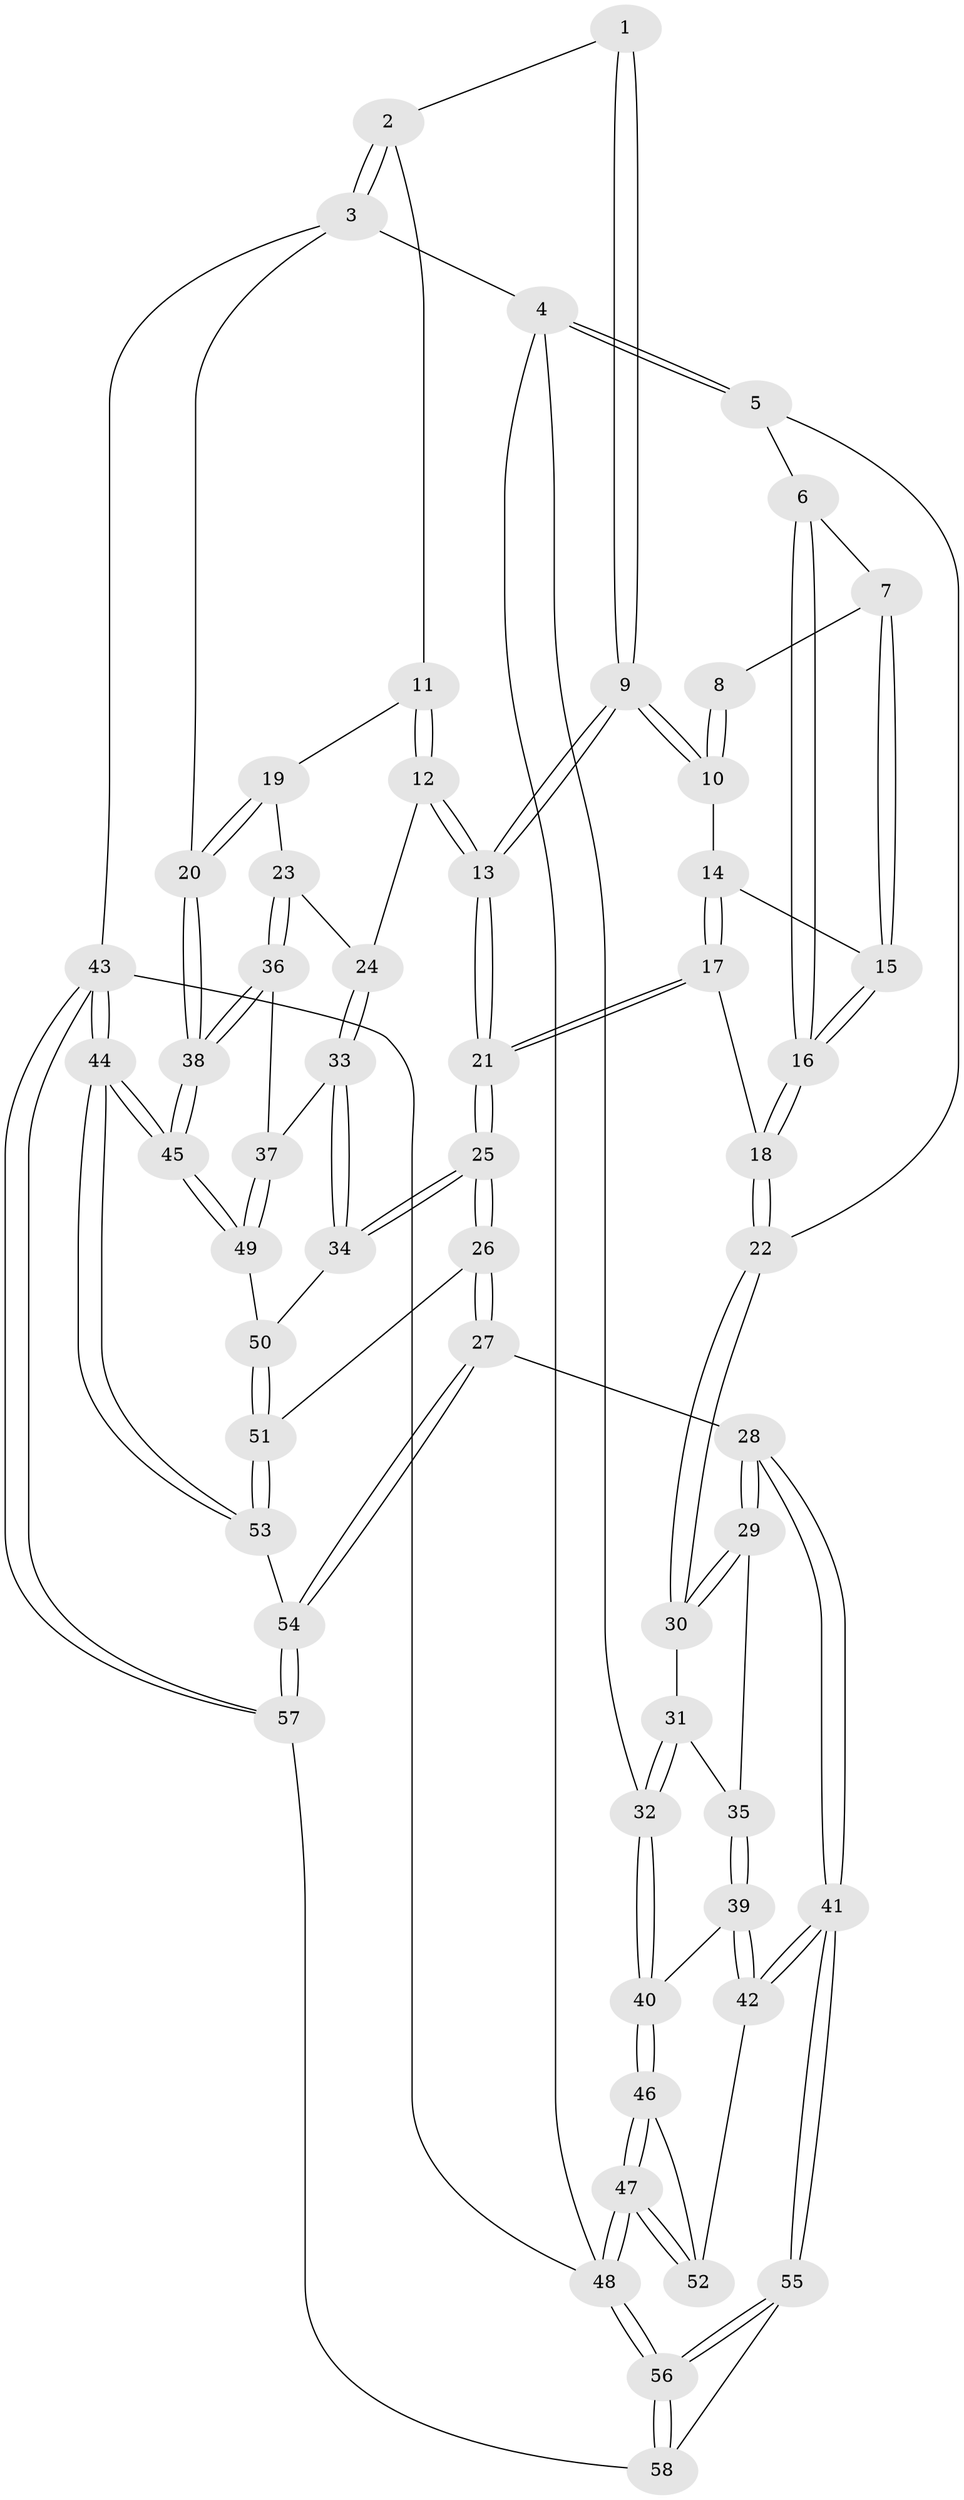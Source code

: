 // Generated by graph-tools (version 1.1) at 2025/38/03/09/25 02:38:45]
// undirected, 58 vertices, 142 edges
graph export_dot {
graph [start="1"]
  node [color=gray90,style=filled];
  1 [pos="+0.7127194012829458+0"];
  2 [pos="+0.7679500886464821+0"];
  3 [pos="+1+0"];
  4 [pos="+0+0"];
  5 [pos="+0+0"];
  6 [pos="+0.24120163820765103+0"];
  7 [pos="+0.3421281722456512+0"];
  8 [pos="+0.5057945956541621+0"];
  9 [pos="+0.6099952986657043+0.26264415474767255"];
  10 [pos="+0.5401316405816744+0.1887627096290772"];
  11 [pos="+0.7965349010338287+0.18947896693321994"];
  12 [pos="+0.6389956065092691+0.27150527249513395"];
  13 [pos="+0.6127271483727805+0.27085630893165835"];
  14 [pos="+0.44912951616821206+0.14660883488014476"];
  15 [pos="+0.40450679575488+0.08602946905725613"];
  16 [pos="+0.28706583207133896+0.2508923906095774"];
  17 [pos="+0.32006609797832564+0.29111976401808565"];
  18 [pos="+0.28295575101780085+0.2778188400414868"];
  19 [pos="+0.969032906721806+0.23482359734158073"];
  20 [pos="+1+0.16963730624346557"];
  21 [pos="+0.5033369332773905+0.41257524523176475"];
  22 [pos="+0.24713108692609176+0.2872647986713663"];
  23 [pos="+0.8536154331502098+0.37393428521568434"];
  24 [pos="+0.7044349866600919+0.3185750791771177"];
  25 [pos="+0.5022957247100736+0.5485152210308032"];
  26 [pos="+0.48201218262589635+0.6020912663822371"];
  27 [pos="+0.46967304740878896+0.6154813000809576"];
  28 [pos="+0.35183930213101106+0.6264901261670901"];
  29 [pos="+0.2298419763386297+0.4566924589822192"];
  30 [pos="+0.24395314285999595+0.28982881389710646"];
  31 [pos="+0.07661592877626949+0.33284223563007126"];
  32 [pos="+0+0.27530402044774305"];
  33 [pos="+0.7642604143713573+0.4811484156658182"];
  34 [pos="+0.6285278894353231+0.5283207126787789"];
  35 [pos="+0.1315219899406859+0.46518978801232297"];
  36 [pos="+0.8562081549622487+0.4197046712273614"];
  37 [pos="+0.8440297326173871+0.48799242260032333"];
  38 [pos="+1+0.4190754596752837"];
  39 [pos="+0.0846548508767924+0.579421882902222"];
  40 [pos="+0+0.5104048754476894"];
  41 [pos="+0.20663645375448222+0.6928710036408218"];
  42 [pos="+0.19231531225099618+0.6854982092493873"];
  43 [pos="+1+1"];
  44 [pos="+1+0.9166821003997291"];
  45 [pos="+1+0.7004115754819418"];
  46 [pos="+0+0.8083742107531703"];
  47 [pos="+0+1"];
  48 [pos="+0+1"];
  49 [pos="+0.9200111273916615+0.6120120467639437"];
  50 [pos="+0.8814282199268701+0.6253069496930278"];
  51 [pos="+0.7425865477496875+0.6995572961409383"];
  52 [pos="+0.14228474260626783+0.698465659718183"];
  53 [pos="+0.7593314680103933+0.8481077333671299"];
  54 [pos="+0.5368093074923074+1"];
  55 [pos="+0.18883741318226166+0.788549997763257"];
  56 [pos="+0+1"];
  57 [pos="+0.5301349999970999+1"];
  58 [pos="+0.4185954811331849+1"];
  1 -- 2;
  1 -- 9;
  1 -- 9;
  2 -- 3;
  2 -- 3;
  2 -- 11;
  3 -- 4;
  3 -- 20;
  3 -- 43;
  4 -- 5;
  4 -- 5;
  4 -- 32;
  4 -- 48;
  5 -- 6;
  5 -- 22;
  6 -- 7;
  6 -- 16;
  6 -- 16;
  7 -- 8;
  7 -- 15;
  7 -- 15;
  8 -- 10;
  8 -- 10;
  9 -- 10;
  9 -- 10;
  9 -- 13;
  9 -- 13;
  10 -- 14;
  11 -- 12;
  11 -- 12;
  11 -- 19;
  12 -- 13;
  12 -- 13;
  12 -- 24;
  13 -- 21;
  13 -- 21;
  14 -- 15;
  14 -- 17;
  14 -- 17;
  15 -- 16;
  15 -- 16;
  16 -- 18;
  16 -- 18;
  17 -- 18;
  17 -- 21;
  17 -- 21;
  18 -- 22;
  18 -- 22;
  19 -- 20;
  19 -- 20;
  19 -- 23;
  20 -- 38;
  20 -- 38;
  21 -- 25;
  21 -- 25;
  22 -- 30;
  22 -- 30;
  23 -- 24;
  23 -- 36;
  23 -- 36;
  24 -- 33;
  24 -- 33;
  25 -- 26;
  25 -- 26;
  25 -- 34;
  25 -- 34;
  26 -- 27;
  26 -- 27;
  26 -- 51;
  27 -- 28;
  27 -- 54;
  27 -- 54;
  28 -- 29;
  28 -- 29;
  28 -- 41;
  28 -- 41;
  29 -- 30;
  29 -- 30;
  29 -- 35;
  30 -- 31;
  31 -- 32;
  31 -- 32;
  31 -- 35;
  32 -- 40;
  32 -- 40;
  33 -- 34;
  33 -- 34;
  33 -- 37;
  34 -- 50;
  35 -- 39;
  35 -- 39;
  36 -- 37;
  36 -- 38;
  36 -- 38;
  37 -- 49;
  37 -- 49;
  38 -- 45;
  38 -- 45;
  39 -- 40;
  39 -- 42;
  39 -- 42;
  40 -- 46;
  40 -- 46;
  41 -- 42;
  41 -- 42;
  41 -- 55;
  41 -- 55;
  42 -- 52;
  43 -- 44;
  43 -- 44;
  43 -- 57;
  43 -- 57;
  43 -- 48;
  44 -- 45;
  44 -- 45;
  44 -- 53;
  44 -- 53;
  45 -- 49;
  45 -- 49;
  46 -- 47;
  46 -- 47;
  46 -- 52;
  47 -- 48;
  47 -- 48;
  47 -- 52;
  47 -- 52;
  48 -- 56;
  48 -- 56;
  49 -- 50;
  50 -- 51;
  50 -- 51;
  51 -- 53;
  51 -- 53;
  53 -- 54;
  54 -- 57;
  54 -- 57;
  55 -- 56;
  55 -- 56;
  55 -- 58;
  56 -- 58;
  56 -- 58;
  57 -- 58;
}
